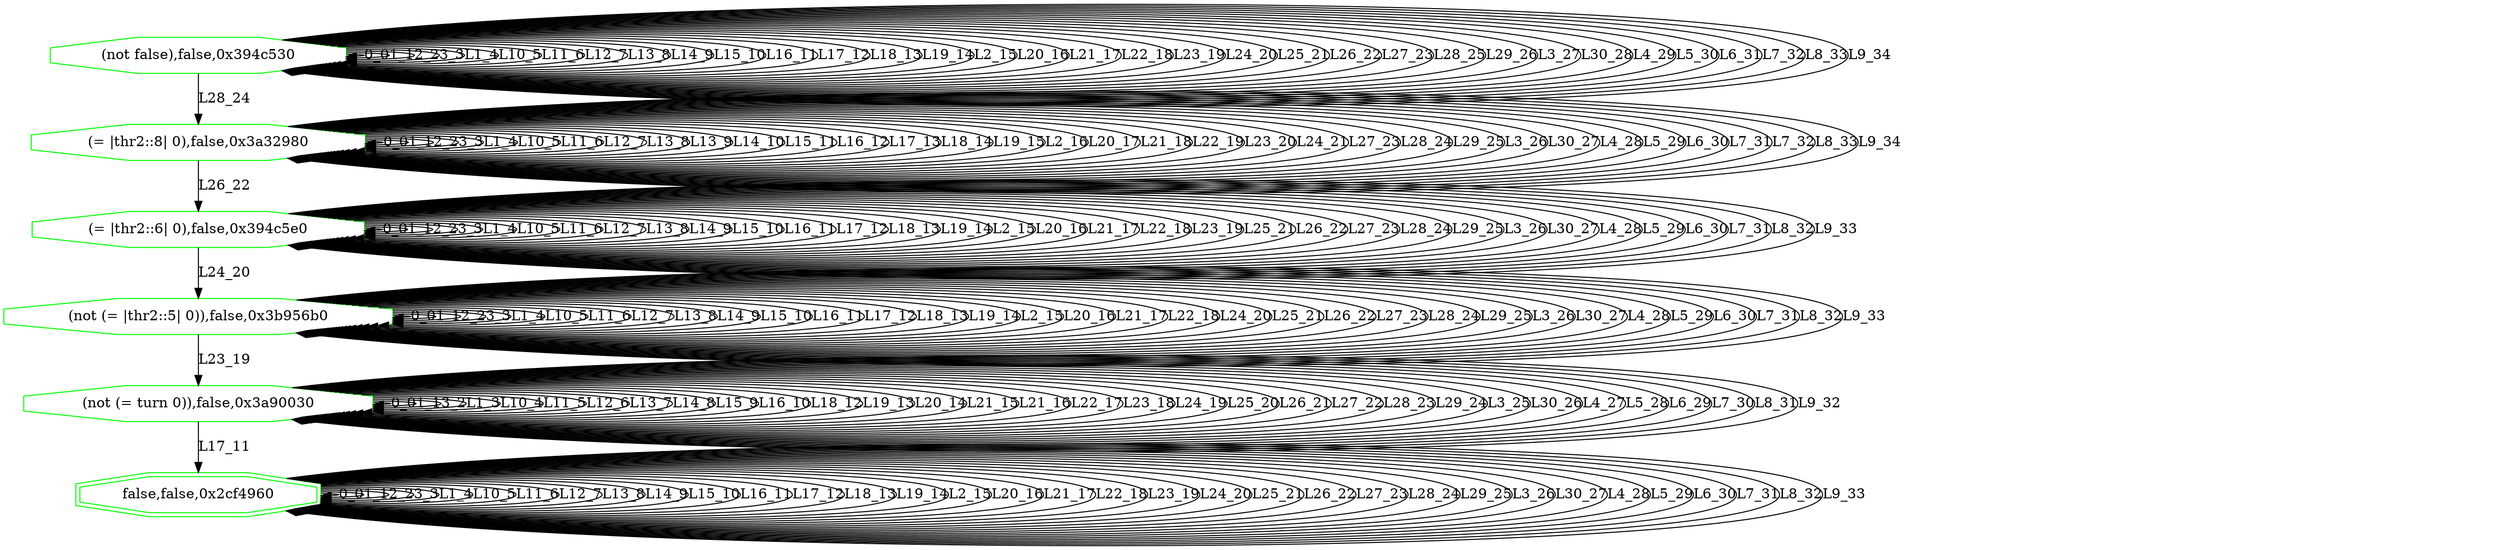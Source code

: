 digraph G {
0[label="(not false),false,0x394c530", color=green,shape=octagon];
1[label="(= |thr2::8| 0),false,0x3a32980", color=green,shape=octagon];
2[label="(= |thr2::6| 0),false,0x394c5e0", color=green,shape=octagon];
3[label="(not (= |thr2::5| 0)),false,0x3b956b0", color=green,shape=octagon];
4[label="(not (= turn 0)),false,0x3a90030", color=green,shape=octagon];
5[label="false,false,0x2cf4960", color=green,shape=doubleoctagon];
0->0 [label="0_0"];
0->0 [label="1_1"];
0->0 [label="2_2"];
0->0 [label="3_3"];
0->0 [label="L1_4"];
0->0 [label="L10_5"];
0->0 [label="L11_6"];
0->0 [label="L12_7"];
0->0 [label="L13_8"];
0->0 [label="L14_9"];
0->0 [label="L15_10"];
0->0 [label="L16_11"];
0->0 [label="L17_12"];
0->0 [label="L18_13"];
0->0 [label="L19_14"];
0->0 [label="L2_15"];
0->0 [label="L20_16"];
0->0 [label="L21_17"];
0->0 [label="L22_18"];
0->0 [label="L23_19"];
0->0 [label="L24_20"];
0->0 [label="L25_21"];
0->0 [label="L26_22"];
0->0 [label="L27_23"];
0->1 [label="L28_24"];
0->0 [label="L28_25"];
0->0 [label="L29_26"];
0->0 [label="L3_27"];
0->0 [label="L30_28"];
0->0 [label="L4_29"];
0->0 [label="L5_30"];
0->0 [label="L6_31"];
0->0 [label="L7_32"];
0->0 [label="L8_33"];
0->0 [label="L9_34"];
1->1 [label="0_0"];
1->1 [label="1_1"];
1->1 [label="2_2"];
1->1 [label="3_3"];
1->1 [label="L1_4"];
1->1 [label="L10_5"];
1->1 [label="L11_6"];
1->1 [label="L12_7"];
1->1 [label="L13_8"];
1->1 [label="L13_9"];
1->1 [label="L14_10"];
1->1 [label="L15_11"];
1->1 [label="L16_12"];
1->1 [label="L17_13"];
1->1 [label="L18_14"];
1->1 [label="L19_15"];
1->1 [label="L2_16"];
1->1 [label="L20_17"];
1->1 [label="L21_18"];
1->1 [label="L22_19"];
1->1 [label="L23_20"];
1->1 [label="L24_21"];
1->2 [label="L26_22"];
1->1 [label="L27_23"];
1->1 [label="L28_24"];
1->1 [label="L29_25"];
1->1 [label="L3_26"];
1->1 [label="L30_27"];
1->1 [label="L4_28"];
1->1 [label="L5_29"];
1->1 [label="L6_30"];
1->1 [label="L7_31"];
1->1 [label="L7_32"];
1->1 [label="L8_33"];
1->1 [label="L9_34"];
2->2 [label="0_0"];
2->2 [label="1_1"];
2->2 [label="2_2"];
2->2 [label="3_3"];
2->2 [label="L1_4"];
2->2 [label="L10_5"];
2->2 [label="L11_6"];
2->2 [label="L12_7"];
2->2 [label="L13_8"];
2->2 [label="L14_9"];
2->2 [label="L15_10"];
2->2 [label="L16_11"];
2->2 [label="L17_12"];
2->2 [label="L18_13"];
2->2 [label="L19_14"];
2->2 [label="L2_15"];
2->2 [label="L20_16"];
2->2 [label="L21_17"];
2->2 [label="L22_18"];
2->2 [label="L23_19"];
2->3 [label="L24_20"];
2->2 [label="L25_21"];
2->2 [label="L26_22"];
2->2 [label="L27_23"];
2->2 [label="L28_24"];
2->2 [label="L29_25"];
2->2 [label="L3_26"];
2->2 [label="L30_27"];
2->2 [label="L4_28"];
2->2 [label="L5_29"];
2->2 [label="L6_30"];
2->2 [label="L7_31"];
2->2 [label="L8_32"];
2->2 [label="L9_33"];
3->3 [label="0_0"];
3->3 [label="1_1"];
3->3 [label="2_2"];
3->3 [label="3_3"];
3->3 [label="L1_4"];
3->3 [label="L10_5"];
3->3 [label="L11_6"];
3->3 [label="L12_7"];
3->3 [label="L13_8"];
3->3 [label="L14_9"];
3->3 [label="L15_10"];
3->3 [label="L16_11"];
3->3 [label="L17_12"];
3->3 [label="L18_13"];
3->3 [label="L19_14"];
3->3 [label="L2_15"];
3->3 [label="L20_16"];
3->3 [label="L21_17"];
3->3 [label="L22_18"];
3->4 [label="L23_19"];
3->3 [label="L24_20"];
3->3 [label="L25_21"];
3->3 [label="L26_22"];
3->3 [label="L27_23"];
3->3 [label="L28_24"];
3->3 [label="L29_25"];
3->3 [label="L3_26"];
3->3 [label="L30_27"];
3->3 [label="L4_28"];
3->3 [label="L5_29"];
3->3 [label="L6_30"];
3->3 [label="L7_31"];
3->3 [label="L8_32"];
3->3 [label="L9_33"];
4->4 [label="0_0"];
4->4 [label="1_1"];
4->4 [label="3_2"];
4->4 [label="L1_3"];
4->4 [label="L10_4"];
4->4 [label="L11_5"];
4->4 [label="L12_6"];
4->4 [label="L13_7"];
4->4 [label="L14_8"];
4->4 [label="L15_9"];
4->4 [label="L16_10"];
4->5 [label="L17_11"];
4->4 [label="L18_12"];
4->4 [label="L19_13"];
4->4 [label="L20_14"];
4->4 [label="L21_15"];
4->4 [label="L21_16"];
4->4 [label="L22_17"];
4->4 [label="L23_18"];
4->4 [label="L24_19"];
4->4 [label="L25_20"];
4->4 [label="L26_21"];
4->4 [label="L27_22"];
4->4 [label="L28_23"];
4->4 [label="L29_24"];
4->4 [label="L3_25"];
4->4 [label="L30_26"];
4->4 [label="L4_27"];
4->4 [label="L5_28"];
4->4 [label="L6_29"];
4->4 [label="L7_30"];
4->4 [label="L8_31"];
4->4 [label="L9_32"];
5->5 [label="0_0"];
5->5 [label="1_1"];
5->5 [label="2_2"];
5->5 [label="3_3"];
5->5 [label="L1_4"];
5->5 [label="L10_5"];
5->5 [label="L11_6"];
5->5 [label="L12_7"];
5->5 [label="L13_8"];
5->5 [label="L14_9"];
5->5 [label="L15_10"];
5->5 [label="L16_11"];
5->5 [label="L17_12"];
5->5 [label="L18_13"];
5->5 [label="L19_14"];
5->5 [label="L2_15"];
5->5 [label="L20_16"];
5->5 [label="L21_17"];
5->5 [label="L22_18"];
5->5 [label="L23_19"];
5->5 [label="L24_20"];
5->5 [label="L25_21"];
5->5 [label="L26_22"];
5->5 [label="L27_23"];
5->5 [label="L28_24"];
5->5 [label="L29_25"];
5->5 [label="L3_26"];
5->5 [label="L30_27"];
5->5 [label="L4_28"];
5->5 [label="L5_29"];
5->5 [label="L6_30"];
5->5 [label="L7_31"];
5->5 [label="L8_32"];
5->5 [label="L9_33"];
}
